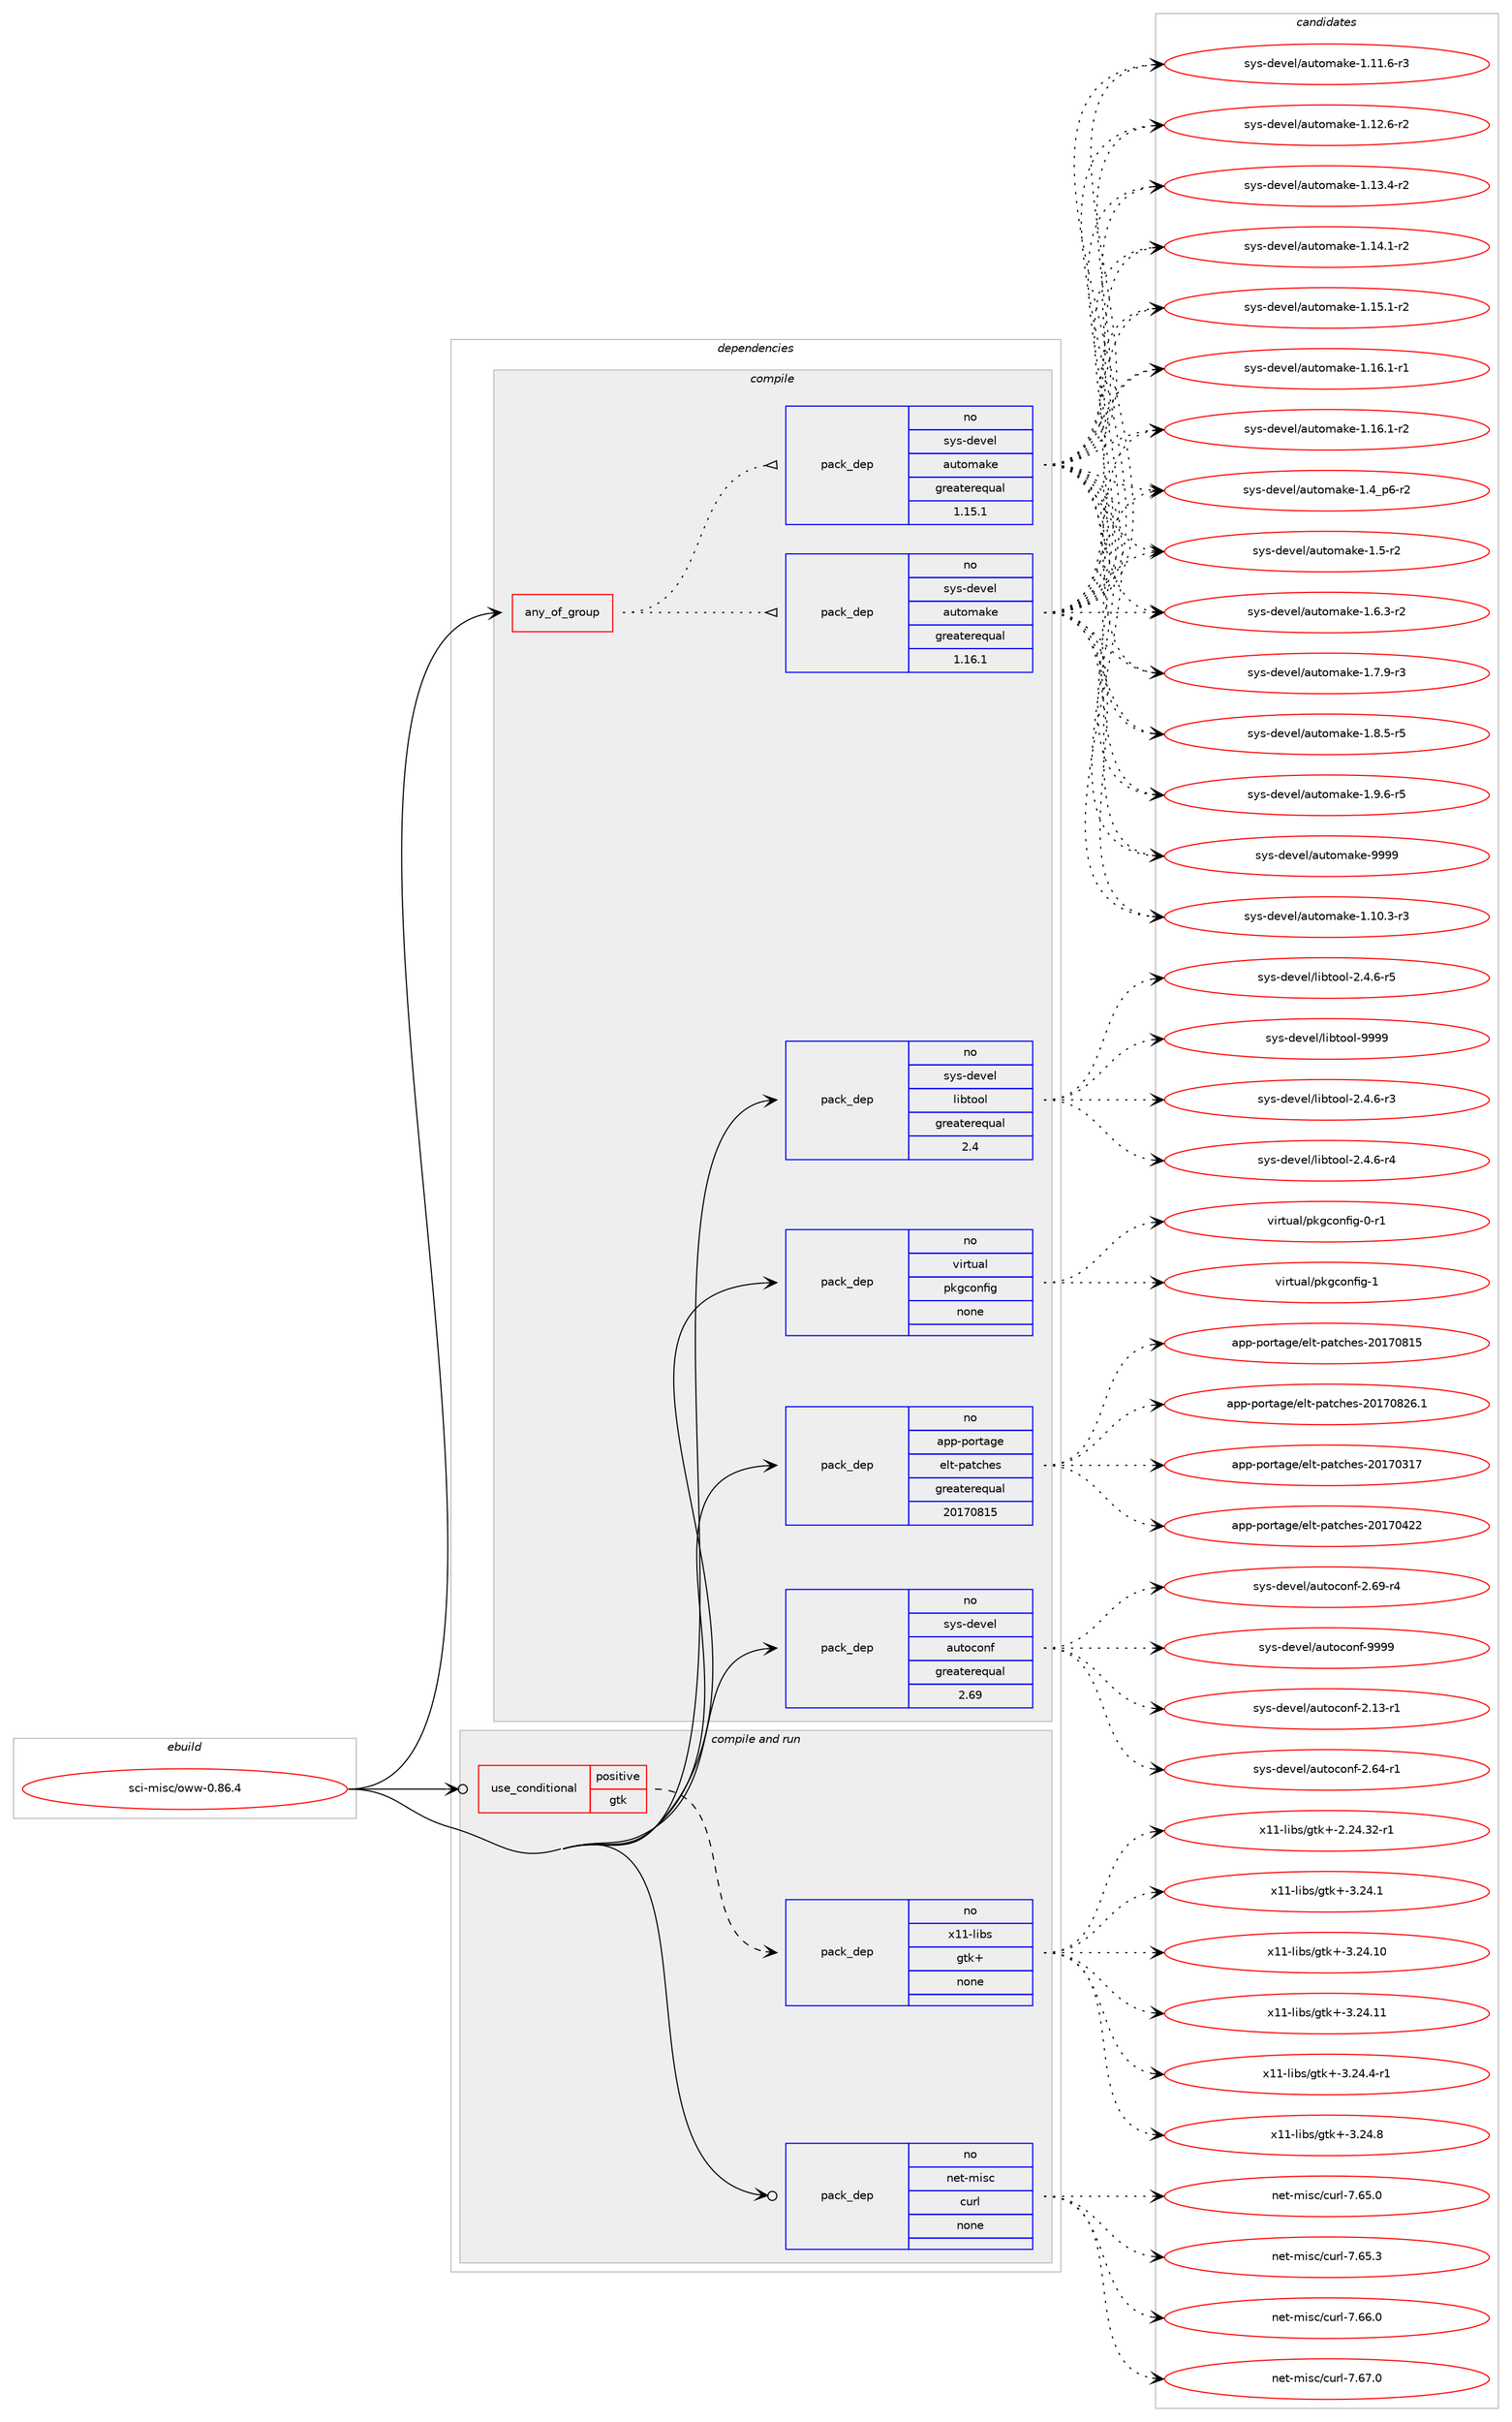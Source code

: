 digraph prolog {

# *************
# Graph options
# *************

newrank=true;
concentrate=true;
compound=true;
graph [rankdir=LR,fontname=Helvetica,fontsize=10,ranksep=1.5];#, ranksep=2.5, nodesep=0.2];
edge  [arrowhead=vee];
node  [fontname=Helvetica,fontsize=10];

# **********
# The ebuild
# **********

subgraph cluster_leftcol {
color=gray;
rank=same;
label=<<i>ebuild</i>>;
id [label="sci-misc/oww-0.86.4", color=red, width=4, href="../sci-misc/oww-0.86.4.svg"];
}

# ****************
# The dependencies
# ****************

subgraph cluster_midcol {
color=gray;
label=<<i>dependencies</i>>;
subgraph cluster_compile {
fillcolor="#eeeeee";
style=filled;
label=<<i>compile</i>>;
subgraph any14744 {
dependency863001 [label=<<TABLE BORDER="0" CELLBORDER="1" CELLSPACING="0" CELLPADDING="4"><TR><TD CELLPADDING="10">any_of_group</TD></TR></TABLE>>, shape=none, color=red];subgraph pack638269 {
dependency863002 [label=<<TABLE BORDER="0" CELLBORDER="1" CELLSPACING="0" CELLPADDING="4" WIDTH="220"><TR><TD ROWSPAN="6" CELLPADDING="30">pack_dep</TD></TR><TR><TD WIDTH="110">no</TD></TR><TR><TD>sys-devel</TD></TR><TR><TD>automake</TD></TR><TR><TD>greaterequal</TD></TR><TR><TD>1.16.1</TD></TR></TABLE>>, shape=none, color=blue];
}
dependency863001:e -> dependency863002:w [weight=20,style="dotted",arrowhead="oinv"];
subgraph pack638270 {
dependency863003 [label=<<TABLE BORDER="0" CELLBORDER="1" CELLSPACING="0" CELLPADDING="4" WIDTH="220"><TR><TD ROWSPAN="6" CELLPADDING="30">pack_dep</TD></TR><TR><TD WIDTH="110">no</TD></TR><TR><TD>sys-devel</TD></TR><TR><TD>automake</TD></TR><TR><TD>greaterequal</TD></TR><TR><TD>1.15.1</TD></TR></TABLE>>, shape=none, color=blue];
}
dependency863001:e -> dependency863003:w [weight=20,style="dotted",arrowhead="oinv"];
}
id:e -> dependency863001:w [weight=20,style="solid",arrowhead="vee"];
subgraph pack638271 {
dependency863004 [label=<<TABLE BORDER="0" CELLBORDER="1" CELLSPACING="0" CELLPADDING="4" WIDTH="220"><TR><TD ROWSPAN="6" CELLPADDING="30">pack_dep</TD></TR><TR><TD WIDTH="110">no</TD></TR><TR><TD>app-portage</TD></TR><TR><TD>elt-patches</TD></TR><TR><TD>greaterequal</TD></TR><TR><TD>20170815</TD></TR></TABLE>>, shape=none, color=blue];
}
id:e -> dependency863004:w [weight=20,style="solid",arrowhead="vee"];
subgraph pack638272 {
dependency863005 [label=<<TABLE BORDER="0" CELLBORDER="1" CELLSPACING="0" CELLPADDING="4" WIDTH="220"><TR><TD ROWSPAN="6" CELLPADDING="30">pack_dep</TD></TR><TR><TD WIDTH="110">no</TD></TR><TR><TD>sys-devel</TD></TR><TR><TD>autoconf</TD></TR><TR><TD>greaterequal</TD></TR><TR><TD>2.69</TD></TR></TABLE>>, shape=none, color=blue];
}
id:e -> dependency863005:w [weight=20,style="solid",arrowhead="vee"];
subgraph pack638273 {
dependency863006 [label=<<TABLE BORDER="0" CELLBORDER="1" CELLSPACING="0" CELLPADDING="4" WIDTH="220"><TR><TD ROWSPAN="6" CELLPADDING="30">pack_dep</TD></TR><TR><TD WIDTH="110">no</TD></TR><TR><TD>sys-devel</TD></TR><TR><TD>libtool</TD></TR><TR><TD>greaterequal</TD></TR><TR><TD>2.4</TD></TR></TABLE>>, shape=none, color=blue];
}
id:e -> dependency863006:w [weight=20,style="solid",arrowhead="vee"];
subgraph pack638274 {
dependency863007 [label=<<TABLE BORDER="0" CELLBORDER="1" CELLSPACING="0" CELLPADDING="4" WIDTH="220"><TR><TD ROWSPAN="6" CELLPADDING="30">pack_dep</TD></TR><TR><TD WIDTH="110">no</TD></TR><TR><TD>virtual</TD></TR><TR><TD>pkgconfig</TD></TR><TR><TD>none</TD></TR><TR><TD></TD></TR></TABLE>>, shape=none, color=blue];
}
id:e -> dependency863007:w [weight=20,style="solid",arrowhead="vee"];
}
subgraph cluster_compileandrun {
fillcolor="#eeeeee";
style=filled;
label=<<i>compile and run</i>>;
subgraph cond209476 {
dependency863008 [label=<<TABLE BORDER="0" CELLBORDER="1" CELLSPACING="0" CELLPADDING="4"><TR><TD ROWSPAN="3" CELLPADDING="10">use_conditional</TD></TR><TR><TD>positive</TD></TR><TR><TD>gtk</TD></TR></TABLE>>, shape=none, color=red];
subgraph pack638275 {
dependency863009 [label=<<TABLE BORDER="0" CELLBORDER="1" CELLSPACING="0" CELLPADDING="4" WIDTH="220"><TR><TD ROWSPAN="6" CELLPADDING="30">pack_dep</TD></TR><TR><TD WIDTH="110">no</TD></TR><TR><TD>x11-libs</TD></TR><TR><TD>gtk+</TD></TR><TR><TD>none</TD></TR><TR><TD></TD></TR></TABLE>>, shape=none, color=blue];
}
dependency863008:e -> dependency863009:w [weight=20,style="dashed",arrowhead="vee"];
}
id:e -> dependency863008:w [weight=20,style="solid",arrowhead="odotvee"];
subgraph pack638276 {
dependency863010 [label=<<TABLE BORDER="0" CELLBORDER="1" CELLSPACING="0" CELLPADDING="4" WIDTH="220"><TR><TD ROWSPAN="6" CELLPADDING="30">pack_dep</TD></TR><TR><TD WIDTH="110">no</TD></TR><TR><TD>net-misc</TD></TR><TR><TD>curl</TD></TR><TR><TD>none</TD></TR><TR><TD></TD></TR></TABLE>>, shape=none, color=blue];
}
id:e -> dependency863010:w [weight=20,style="solid",arrowhead="odotvee"];
}
subgraph cluster_run {
fillcolor="#eeeeee";
style=filled;
label=<<i>run</i>>;
}
}

# **************
# The candidates
# **************

subgraph cluster_choices {
rank=same;
color=gray;
label=<<i>candidates</i>>;

subgraph choice638269 {
color=black;
nodesep=1;
choice11512111545100101118101108479711711611110997107101454946494846514511451 [label="sys-devel/automake-1.10.3-r3", color=red, width=4,href="../sys-devel/automake-1.10.3-r3.svg"];
choice11512111545100101118101108479711711611110997107101454946494946544511451 [label="sys-devel/automake-1.11.6-r3", color=red, width=4,href="../sys-devel/automake-1.11.6-r3.svg"];
choice11512111545100101118101108479711711611110997107101454946495046544511450 [label="sys-devel/automake-1.12.6-r2", color=red, width=4,href="../sys-devel/automake-1.12.6-r2.svg"];
choice11512111545100101118101108479711711611110997107101454946495146524511450 [label="sys-devel/automake-1.13.4-r2", color=red, width=4,href="../sys-devel/automake-1.13.4-r2.svg"];
choice11512111545100101118101108479711711611110997107101454946495246494511450 [label="sys-devel/automake-1.14.1-r2", color=red, width=4,href="../sys-devel/automake-1.14.1-r2.svg"];
choice11512111545100101118101108479711711611110997107101454946495346494511450 [label="sys-devel/automake-1.15.1-r2", color=red, width=4,href="../sys-devel/automake-1.15.1-r2.svg"];
choice11512111545100101118101108479711711611110997107101454946495446494511449 [label="sys-devel/automake-1.16.1-r1", color=red, width=4,href="../sys-devel/automake-1.16.1-r1.svg"];
choice11512111545100101118101108479711711611110997107101454946495446494511450 [label="sys-devel/automake-1.16.1-r2", color=red, width=4,href="../sys-devel/automake-1.16.1-r2.svg"];
choice115121115451001011181011084797117116111109971071014549465295112544511450 [label="sys-devel/automake-1.4_p6-r2", color=red, width=4,href="../sys-devel/automake-1.4_p6-r2.svg"];
choice11512111545100101118101108479711711611110997107101454946534511450 [label="sys-devel/automake-1.5-r2", color=red, width=4,href="../sys-devel/automake-1.5-r2.svg"];
choice115121115451001011181011084797117116111109971071014549465446514511450 [label="sys-devel/automake-1.6.3-r2", color=red, width=4,href="../sys-devel/automake-1.6.3-r2.svg"];
choice115121115451001011181011084797117116111109971071014549465546574511451 [label="sys-devel/automake-1.7.9-r3", color=red, width=4,href="../sys-devel/automake-1.7.9-r3.svg"];
choice115121115451001011181011084797117116111109971071014549465646534511453 [label="sys-devel/automake-1.8.5-r5", color=red, width=4,href="../sys-devel/automake-1.8.5-r5.svg"];
choice115121115451001011181011084797117116111109971071014549465746544511453 [label="sys-devel/automake-1.9.6-r5", color=red, width=4,href="../sys-devel/automake-1.9.6-r5.svg"];
choice115121115451001011181011084797117116111109971071014557575757 [label="sys-devel/automake-9999", color=red, width=4,href="../sys-devel/automake-9999.svg"];
dependency863002:e -> choice11512111545100101118101108479711711611110997107101454946494846514511451:w [style=dotted,weight="100"];
dependency863002:e -> choice11512111545100101118101108479711711611110997107101454946494946544511451:w [style=dotted,weight="100"];
dependency863002:e -> choice11512111545100101118101108479711711611110997107101454946495046544511450:w [style=dotted,weight="100"];
dependency863002:e -> choice11512111545100101118101108479711711611110997107101454946495146524511450:w [style=dotted,weight="100"];
dependency863002:e -> choice11512111545100101118101108479711711611110997107101454946495246494511450:w [style=dotted,weight="100"];
dependency863002:e -> choice11512111545100101118101108479711711611110997107101454946495346494511450:w [style=dotted,weight="100"];
dependency863002:e -> choice11512111545100101118101108479711711611110997107101454946495446494511449:w [style=dotted,weight="100"];
dependency863002:e -> choice11512111545100101118101108479711711611110997107101454946495446494511450:w [style=dotted,weight="100"];
dependency863002:e -> choice115121115451001011181011084797117116111109971071014549465295112544511450:w [style=dotted,weight="100"];
dependency863002:e -> choice11512111545100101118101108479711711611110997107101454946534511450:w [style=dotted,weight="100"];
dependency863002:e -> choice115121115451001011181011084797117116111109971071014549465446514511450:w [style=dotted,weight="100"];
dependency863002:e -> choice115121115451001011181011084797117116111109971071014549465546574511451:w [style=dotted,weight="100"];
dependency863002:e -> choice115121115451001011181011084797117116111109971071014549465646534511453:w [style=dotted,weight="100"];
dependency863002:e -> choice115121115451001011181011084797117116111109971071014549465746544511453:w [style=dotted,weight="100"];
dependency863002:e -> choice115121115451001011181011084797117116111109971071014557575757:w [style=dotted,weight="100"];
}
subgraph choice638270 {
color=black;
nodesep=1;
choice11512111545100101118101108479711711611110997107101454946494846514511451 [label="sys-devel/automake-1.10.3-r3", color=red, width=4,href="../sys-devel/automake-1.10.3-r3.svg"];
choice11512111545100101118101108479711711611110997107101454946494946544511451 [label="sys-devel/automake-1.11.6-r3", color=red, width=4,href="../sys-devel/automake-1.11.6-r3.svg"];
choice11512111545100101118101108479711711611110997107101454946495046544511450 [label="sys-devel/automake-1.12.6-r2", color=red, width=4,href="../sys-devel/automake-1.12.6-r2.svg"];
choice11512111545100101118101108479711711611110997107101454946495146524511450 [label="sys-devel/automake-1.13.4-r2", color=red, width=4,href="../sys-devel/automake-1.13.4-r2.svg"];
choice11512111545100101118101108479711711611110997107101454946495246494511450 [label="sys-devel/automake-1.14.1-r2", color=red, width=4,href="../sys-devel/automake-1.14.1-r2.svg"];
choice11512111545100101118101108479711711611110997107101454946495346494511450 [label="sys-devel/automake-1.15.1-r2", color=red, width=4,href="../sys-devel/automake-1.15.1-r2.svg"];
choice11512111545100101118101108479711711611110997107101454946495446494511449 [label="sys-devel/automake-1.16.1-r1", color=red, width=4,href="../sys-devel/automake-1.16.1-r1.svg"];
choice11512111545100101118101108479711711611110997107101454946495446494511450 [label="sys-devel/automake-1.16.1-r2", color=red, width=4,href="../sys-devel/automake-1.16.1-r2.svg"];
choice115121115451001011181011084797117116111109971071014549465295112544511450 [label="sys-devel/automake-1.4_p6-r2", color=red, width=4,href="../sys-devel/automake-1.4_p6-r2.svg"];
choice11512111545100101118101108479711711611110997107101454946534511450 [label="sys-devel/automake-1.5-r2", color=red, width=4,href="../sys-devel/automake-1.5-r2.svg"];
choice115121115451001011181011084797117116111109971071014549465446514511450 [label="sys-devel/automake-1.6.3-r2", color=red, width=4,href="../sys-devel/automake-1.6.3-r2.svg"];
choice115121115451001011181011084797117116111109971071014549465546574511451 [label="sys-devel/automake-1.7.9-r3", color=red, width=4,href="../sys-devel/automake-1.7.9-r3.svg"];
choice115121115451001011181011084797117116111109971071014549465646534511453 [label="sys-devel/automake-1.8.5-r5", color=red, width=4,href="../sys-devel/automake-1.8.5-r5.svg"];
choice115121115451001011181011084797117116111109971071014549465746544511453 [label="sys-devel/automake-1.9.6-r5", color=red, width=4,href="../sys-devel/automake-1.9.6-r5.svg"];
choice115121115451001011181011084797117116111109971071014557575757 [label="sys-devel/automake-9999", color=red, width=4,href="../sys-devel/automake-9999.svg"];
dependency863003:e -> choice11512111545100101118101108479711711611110997107101454946494846514511451:w [style=dotted,weight="100"];
dependency863003:e -> choice11512111545100101118101108479711711611110997107101454946494946544511451:w [style=dotted,weight="100"];
dependency863003:e -> choice11512111545100101118101108479711711611110997107101454946495046544511450:w [style=dotted,weight="100"];
dependency863003:e -> choice11512111545100101118101108479711711611110997107101454946495146524511450:w [style=dotted,weight="100"];
dependency863003:e -> choice11512111545100101118101108479711711611110997107101454946495246494511450:w [style=dotted,weight="100"];
dependency863003:e -> choice11512111545100101118101108479711711611110997107101454946495346494511450:w [style=dotted,weight="100"];
dependency863003:e -> choice11512111545100101118101108479711711611110997107101454946495446494511449:w [style=dotted,weight="100"];
dependency863003:e -> choice11512111545100101118101108479711711611110997107101454946495446494511450:w [style=dotted,weight="100"];
dependency863003:e -> choice115121115451001011181011084797117116111109971071014549465295112544511450:w [style=dotted,weight="100"];
dependency863003:e -> choice11512111545100101118101108479711711611110997107101454946534511450:w [style=dotted,weight="100"];
dependency863003:e -> choice115121115451001011181011084797117116111109971071014549465446514511450:w [style=dotted,weight="100"];
dependency863003:e -> choice115121115451001011181011084797117116111109971071014549465546574511451:w [style=dotted,weight="100"];
dependency863003:e -> choice115121115451001011181011084797117116111109971071014549465646534511453:w [style=dotted,weight="100"];
dependency863003:e -> choice115121115451001011181011084797117116111109971071014549465746544511453:w [style=dotted,weight="100"];
dependency863003:e -> choice115121115451001011181011084797117116111109971071014557575757:w [style=dotted,weight="100"];
}
subgraph choice638271 {
color=black;
nodesep=1;
choice97112112451121111141169710310147101108116451129711699104101115455048495548514955 [label="app-portage/elt-patches-20170317", color=red, width=4,href="../app-portage/elt-patches-20170317.svg"];
choice97112112451121111141169710310147101108116451129711699104101115455048495548525050 [label="app-portage/elt-patches-20170422", color=red, width=4,href="../app-portage/elt-patches-20170422.svg"];
choice97112112451121111141169710310147101108116451129711699104101115455048495548564953 [label="app-portage/elt-patches-20170815", color=red, width=4,href="../app-portage/elt-patches-20170815.svg"];
choice971121124511211111411697103101471011081164511297116991041011154550484955485650544649 [label="app-portage/elt-patches-20170826.1", color=red, width=4,href="../app-portage/elt-patches-20170826.1.svg"];
dependency863004:e -> choice97112112451121111141169710310147101108116451129711699104101115455048495548514955:w [style=dotted,weight="100"];
dependency863004:e -> choice97112112451121111141169710310147101108116451129711699104101115455048495548525050:w [style=dotted,weight="100"];
dependency863004:e -> choice97112112451121111141169710310147101108116451129711699104101115455048495548564953:w [style=dotted,weight="100"];
dependency863004:e -> choice971121124511211111411697103101471011081164511297116991041011154550484955485650544649:w [style=dotted,weight="100"];
}
subgraph choice638272 {
color=black;
nodesep=1;
choice1151211154510010111810110847971171161119911111010245504649514511449 [label="sys-devel/autoconf-2.13-r1", color=red, width=4,href="../sys-devel/autoconf-2.13-r1.svg"];
choice1151211154510010111810110847971171161119911111010245504654524511449 [label="sys-devel/autoconf-2.64-r1", color=red, width=4,href="../sys-devel/autoconf-2.64-r1.svg"];
choice1151211154510010111810110847971171161119911111010245504654574511452 [label="sys-devel/autoconf-2.69-r4", color=red, width=4,href="../sys-devel/autoconf-2.69-r4.svg"];
choice115121115451001011181011084797117116111991111101024557575757 [label="sys-devel/autoconf-9999", color=red, width=4,href="../sys-devel/autoconf-9999.svg"];
dependency863005:e -> choice1151211154510010111810110847971171161119911111010245504649514511449:w [style=dotted,weight="100"];
dependency863005:e -> choice1151211154510010111810110847971171161119911111010245504654524511449:w [style=dotted,weight="100"];
dependency863005:e -> choice1151211154510010111810110847971171161119911111010245504654574511452:w [style=dotted,weight="100"];
dependency863005:e -> choice115121115451001011181011084797117116111991111101024557575757:w [style=dotted,weight="100"];
}
subgraph choice638273 {
color=black;
nodesep=1;
choice1151211154510010111810110847108105981161111111084550465246544511451 [label="sys-devel/libtool-2.4.6-r3", color=red, width=4,href="../sys-devel/libtool-2.4.6-r3.svg"];
choice1151211154510010111810110847108105981161111111084550465246544511452 [label="sys-devel/libtool-2.4.6-r4", color=red, width=4,href="../sys-devel/libtool-2.4.6-r4.svg"];
choice1151211154510010111810110847108105981161111111084550465246544511453 [label="sys-devel/libtool-2.4.6-r5", color=red, width=4,href="../sys-devel/libtool-2.4.6-r5.svg"];
choice1151211154510010111810110847108105981161111111084557575757 [label="sys-devel/libtool-9999", color=red, width=4,href="../sys-devel/libtool-9999.svg"];
dependency863006:e -> choice1151211154510010111810110847108105981161111111084550465246544511451:w [style=dotted,weight="100"];
dependency863006:e -> choice1151211154510010111810110847108105981161111111084550465246544511452:w [style=dotted,weight="100"];
dependency863006:e -> choice1151211154510010111810110847108105981161111111084550465246544511453:w [style=dotted,weight="100"];
dependency863006:e -> choice1151211154510010111810110847108105981161111111084557575757:w [style=dotted,weight="100"];
}
subgraph choice638274 {
color=black;
nodesep=1;
choice11810511411611797108471121071039911111010210510345484511449 [label="virtual/pkgconfig-0-r1", color=red, width=4,href="../virtual/pkgconfig-0-r1.svg"];
choice1181051141161179710847112107103991111101021051034549 [label="virtual/pkgconfig-1", color=red, width=4,href="../virtual/pkgconfig-1.svg"];
dependency863007:e -> choice11810511411611797108471121071039911111010210510345484511449:w [style=dotted,weight="100"];
dependency863007:e -> choice1181051141161179710847112107103991111101021051034549:w [style=dotted,weight="100"];
}
subgraph choice638275 {
color=black;
nodesep=1;
choice12049494510810598115471031161074345504650524651504511449 [label="x11-libs/gtk+-2.24.32-r1", color=red, width=4,href="../x11-libs/gtk+-2.24.32-r1.svg"];
choice12049494510810598115471031161074345514650524649 [label="x11-libs/gtk+-3.24.1", color=red, width=4,href="../x11-libs/gtk+-3.24.1.svg"];
choice1204949451081059811547103116107434551465052464948 [label="x11-libs/gtk+-3.24.10", color=red, width=4,href="../x11-libs/gtk+-3.24.10.svg"];
choice1204949451081059811547103116107434551465052464949 [label="x11-libs/gtk+-3.24.11", color=red, width=4,href="../x11-libs/gtk+-3.24.11.svg"];
choice120494945108105981154710311610743455146505246524511449 [label="x11-libs/gtk+-3.24.4-r1", color=red, width=4,href="../x11-libs/gtk+-3.24.4-r1.svg"];
choice12049494510810598115471031161074345514650524656 [label="x11-libs/gtk+-3.24.8", color=red, width=4,href="../x11-libs/gtk+-3.24.8.svg"];
dependency863009:e -> choice12049494510810598115471031161074345504650524651504511449:w [style=dotted,weight="100"];
dependency863009:e -> choice12049494510810598115471031161074345514650524649:w [style=dotted,weight="100"];
dependency863009:e -> choice1204949451081059811547103116107434551465052464948:w [style=dotted,weight="100"];
dependency863009:e -> choice1204949451081059811547103116107434551465052464949:w [style=dotted,weight="100"];
dependency863009:e -> choice120494945108105981154710311610743455146505246524511449:w [style=dotted,weight="100"];
dependency863009:e -> choice12049494510810598115471031161074345514650524656:w [style=dotted,weight="100"];
}
subgraph choice638276 {
color=black;
nodesep=1;
choice1101011164510910511599479911711410845554654534648 [label="net-misc/curl-7.65.0", color=red, width=4,href="../net-misc/curl-7.65.0.svg"];
choice1101011164510910511599479911711410845554654534651 [label="net-misc/curl-7.65.3", color=red, width=4,href="../net-misc/curl-7.65.3.svg"];
choice1101011164510910511599479911711410845554654544648 [label="net-misc/curl-7.66.0", color=red, width=4,href="../net-misc/curl-7.66.0.svg"];
choice1101011164510910511599479911711410845554654554648 [label="net-misc/curl-7.67.0", color=red, width=4,href="../net-misc/curl-7.67.0.svg"];
dependency863010:e -> choice1101011164510910511599479911711410845554654534648:w [style=dotted,weight="100"];
dependency863010:e -> choice1101011164510910511599479911711410845554654534651:w [style=dotted,weight="100"];
dependency863010:e -> choice1101011164510910511599479911711410845554654544648:w [style=dotted,weight="100"];
dependency863010:e -> choice1101011164510910511599479911711410845554654554648:w [style=dotted,weight="100"];
}
}

}

